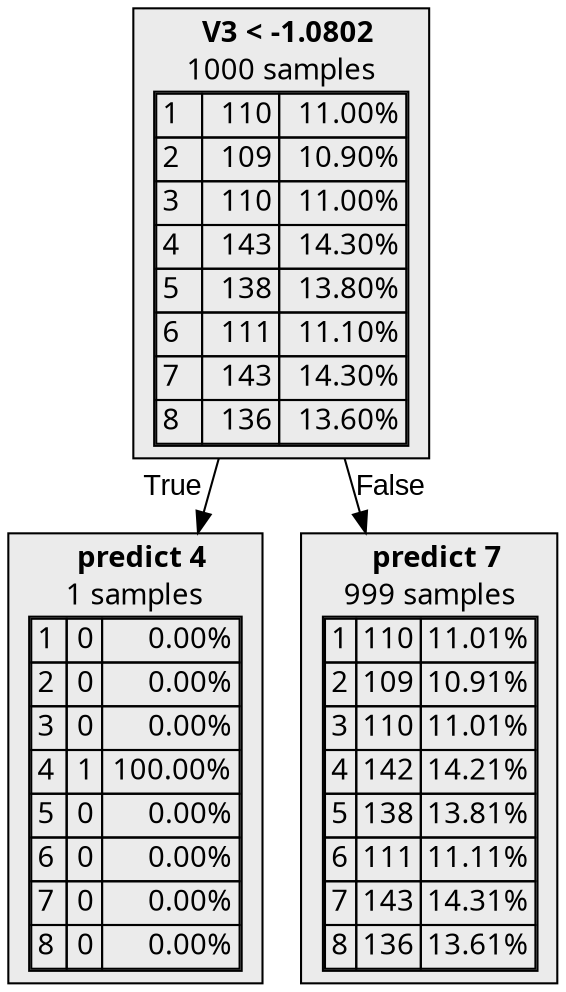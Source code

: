 digraph {
    1 [label=<  <TABLE BORDER="0" CELLPADDING="0">
      <TR>
    <TD>
      <B>V3 &lt; -1.0802</B>
    </TD>
  </TR>

    <TR>
      <TD>1000 samples</TD>
    </TR>
    <TR>
  <TD>
    <TABLE CELLSPACING="0">
      
        <TR >
    <TD ALIGN="LEFT">1</TD>
    <TD ALIGN="RIGHT">110</TD>
    <TD ALIGN="RIGHT">11.00%</TD>
  </TR>
  <TR >
    <TD ALIGN="LEFT">2</TD>
    <TD ALIGN="RIGHT">109</TD>
    <TD ALIGN="RIGHT">10.90%</TD>
  </TR>
  <TR >
    <TD ALIGN="LEFT">3</TD>
    <TD ALIGN="RIGHT">110</TD>
    <TD ALIGN="RIGHT">11.00%</TD>
  </TR>
  <TR class="highlighted">
    <TD ALIGN="LEFT">4</TD>
    <TD ALIGN="RIGHT">143</TD>
    <TD ALIGN="RIGHT">14.30%</TD>
  </TR>
  <TR >
    <TD ALIGN="LEFT">5</TD>
    <TD ALIGN="RIGHT">138</TD>
    <TD ALIGN="RIGHT">13.80%</TD>
  </TR>
  <TR >
    <TD ALIGN="LEFT">6</TD>
    <TD ALIGN="RIGHT">111</TD>
    <TD ALIGN="RIGHT">11.10%</TD>
  </TR>
  <TR >
    <TD ALIGN="LEFT">7</TD>
    <TD ALIGN="RIGHT">143</TD>
    <TD ALIGN="RIGHT">14.30%</TD>
  </TR>
  <TR >
    <TD ALIGN="LEFT">8</TD>
    <TD ALIGN="RIGHT">136</TD>
    <TD ALIGN="RIGHT">13.60%</TD>
  </TR>

    </TABLE>
  </TD>
</TR>

  </TABLE>
>,fillcolor="#EBEBEB",shape=box,fontname="bold arial",style="filled"];
    1 -> 2 [labeldistance=2.5, labelangle=45, headlabel="True",fontname="arial"];
    1 -> 3 [labeldistance=2.5, labelangle=-45, headlabel="False",fontname="arial"];
    2 [label=<  <TABLE BORDER="0" CELLPADDING="0">
      <TR>
    <TD>
      <B>predict 4</B>
    </TD>
  </TR>

    <TR>
      <TD>1 samples</TD>
    </TR>
    <TR>
  <TD>
    <TABLE CELLSPACING="0">
      
        <TR >
    <TD ALIGN="LEFT">1</TD>
    <TD ALIGN="RIGHT">0</TD>
    <TD ALIGN="RIGHT">0.00%</TD>
  </TR>
  <TR >
    <TD ALIGN="LEFT">2</TD>
    <TD ALIGN="RIGHT">0</TD>
    <TD ALIGN="RIGHT">0.00%</TD>
  </TR>
  <TR >
    <TD ALIGN="LEFT">3</TD>
    <TD ALIGN="RIGHT">0</TD>
    <TD ALIGN="RIGHT">0.00%</TD>
  </TR>
  <TR class="highlighted">
    <TD ALIGN="LEFT">4</TD>
    <TD ALIGN="RIGHT">1</TD>
    <TD ALIGN="RIGHT">100.00%</TD>
  </TR>
  <TR >
    <TD ALIGN="LEFT">5</TD>
    <TD ALIGN="RIGHT">0</TD>
    <TD ALIGN="RIGHT">0.00%</TD>
  </TR>
  <TR >
    <TD ALIGN="LEFT">6</TD>
    <TD ALIGN="RIGHT">0</TD>
    <TD ALIGN="RIGHT">0.00%</TD>
  </TR>
  <TR >
    <TD ALIGN="LEFT">7</TD>
    <TD ALIGN="RIGHT">0</TD>
    <TD ALIGN="RIGHT">0.00%</TD>
  </TR>
  <TR >
    <TD ALIGN="LEFT">8</TD>
    <TD ALIGN="RIGHT">0</TD>
    <TD ALIGN="RIGHT">0.00%</TD>
  </TR>

    </TABLE>
  </TD>
</TR>

  </TABLE>
>,fillcolor="#EBEBEB",shape=box,fontname="bold arial",style="filled",color=black];
    3 [label=<  <TABLE BORDER="0" CELLPADDING="0">
      <TR>
    <TD>
      <B>predict 7</B>
    </TD>
  </TR>

    <TR>
      <TD>999 samples</TD>
    </TR>
    <TR>
  <TD>
    <TABLE CELLSPACING="0">
      
        <TR >
    <TD ALIGN="LEFT">1</TD>
    <TD ALIGN="RIGHT">110</TD>
    <TD ALIGN="RIGHT">11.01%</TD>
  </TR>
  <TR >
    <TD ALIGN="LEFT">2</TD>
    <TD ALIGN="RIGHT">109</TD>
    <TD ALIGN="RIGHT">10.91%</TD>
  </TR>
  <TR >
    <TD ALIGN="LEFT">3</TD>
    <TD ALIGN="RIGHT">110</TD>
    <TD ALIGN="RIGHT">11.01%</TD>
  </TR>
  <TR >
    <TD ALIGN="LEFT">4</TD>
    <TD ALIGN="RIGHT">142</TD>
    <TD ALIGN="RIGHT">14.21%</TD>
  </TR>
  <TR >
    <TD ALIGN="LEFT">5</TD>
    <TD ALIGN="RIGHT">138</TD>
    <TD ALIGN="RIGHT">13.81%</TD>
  </TR>
  <TR >
    <TD ALIGN="LEFT">6</TD>
    <TD ALIGN="RIGHT">111</TD>
    <TD ALIGN="RIGHT">11.11%</TD>
  </TR>
  <TR class="highlighted">
    <TD ALIGN="LEFT">7</TD>
    <TD ALIGN="RIGHT">143</TD>
    <TD ALIGN="RIGHT">14.31%</TD>
  </TR>
  <TR >
    <TD ALIGN="LEFT">8</TD>
    <TD ALIGN="RIGHT">136</TD>
    <TD ALIGN="RIGHT">13.61%</TD>
  </TR>

    </TABLE>
  </TD>
</TR>

  </TABLE>
>,fillcolor="#EBEBEB",shape=box,fontname="bold arial",style="filled",color=black];
}
